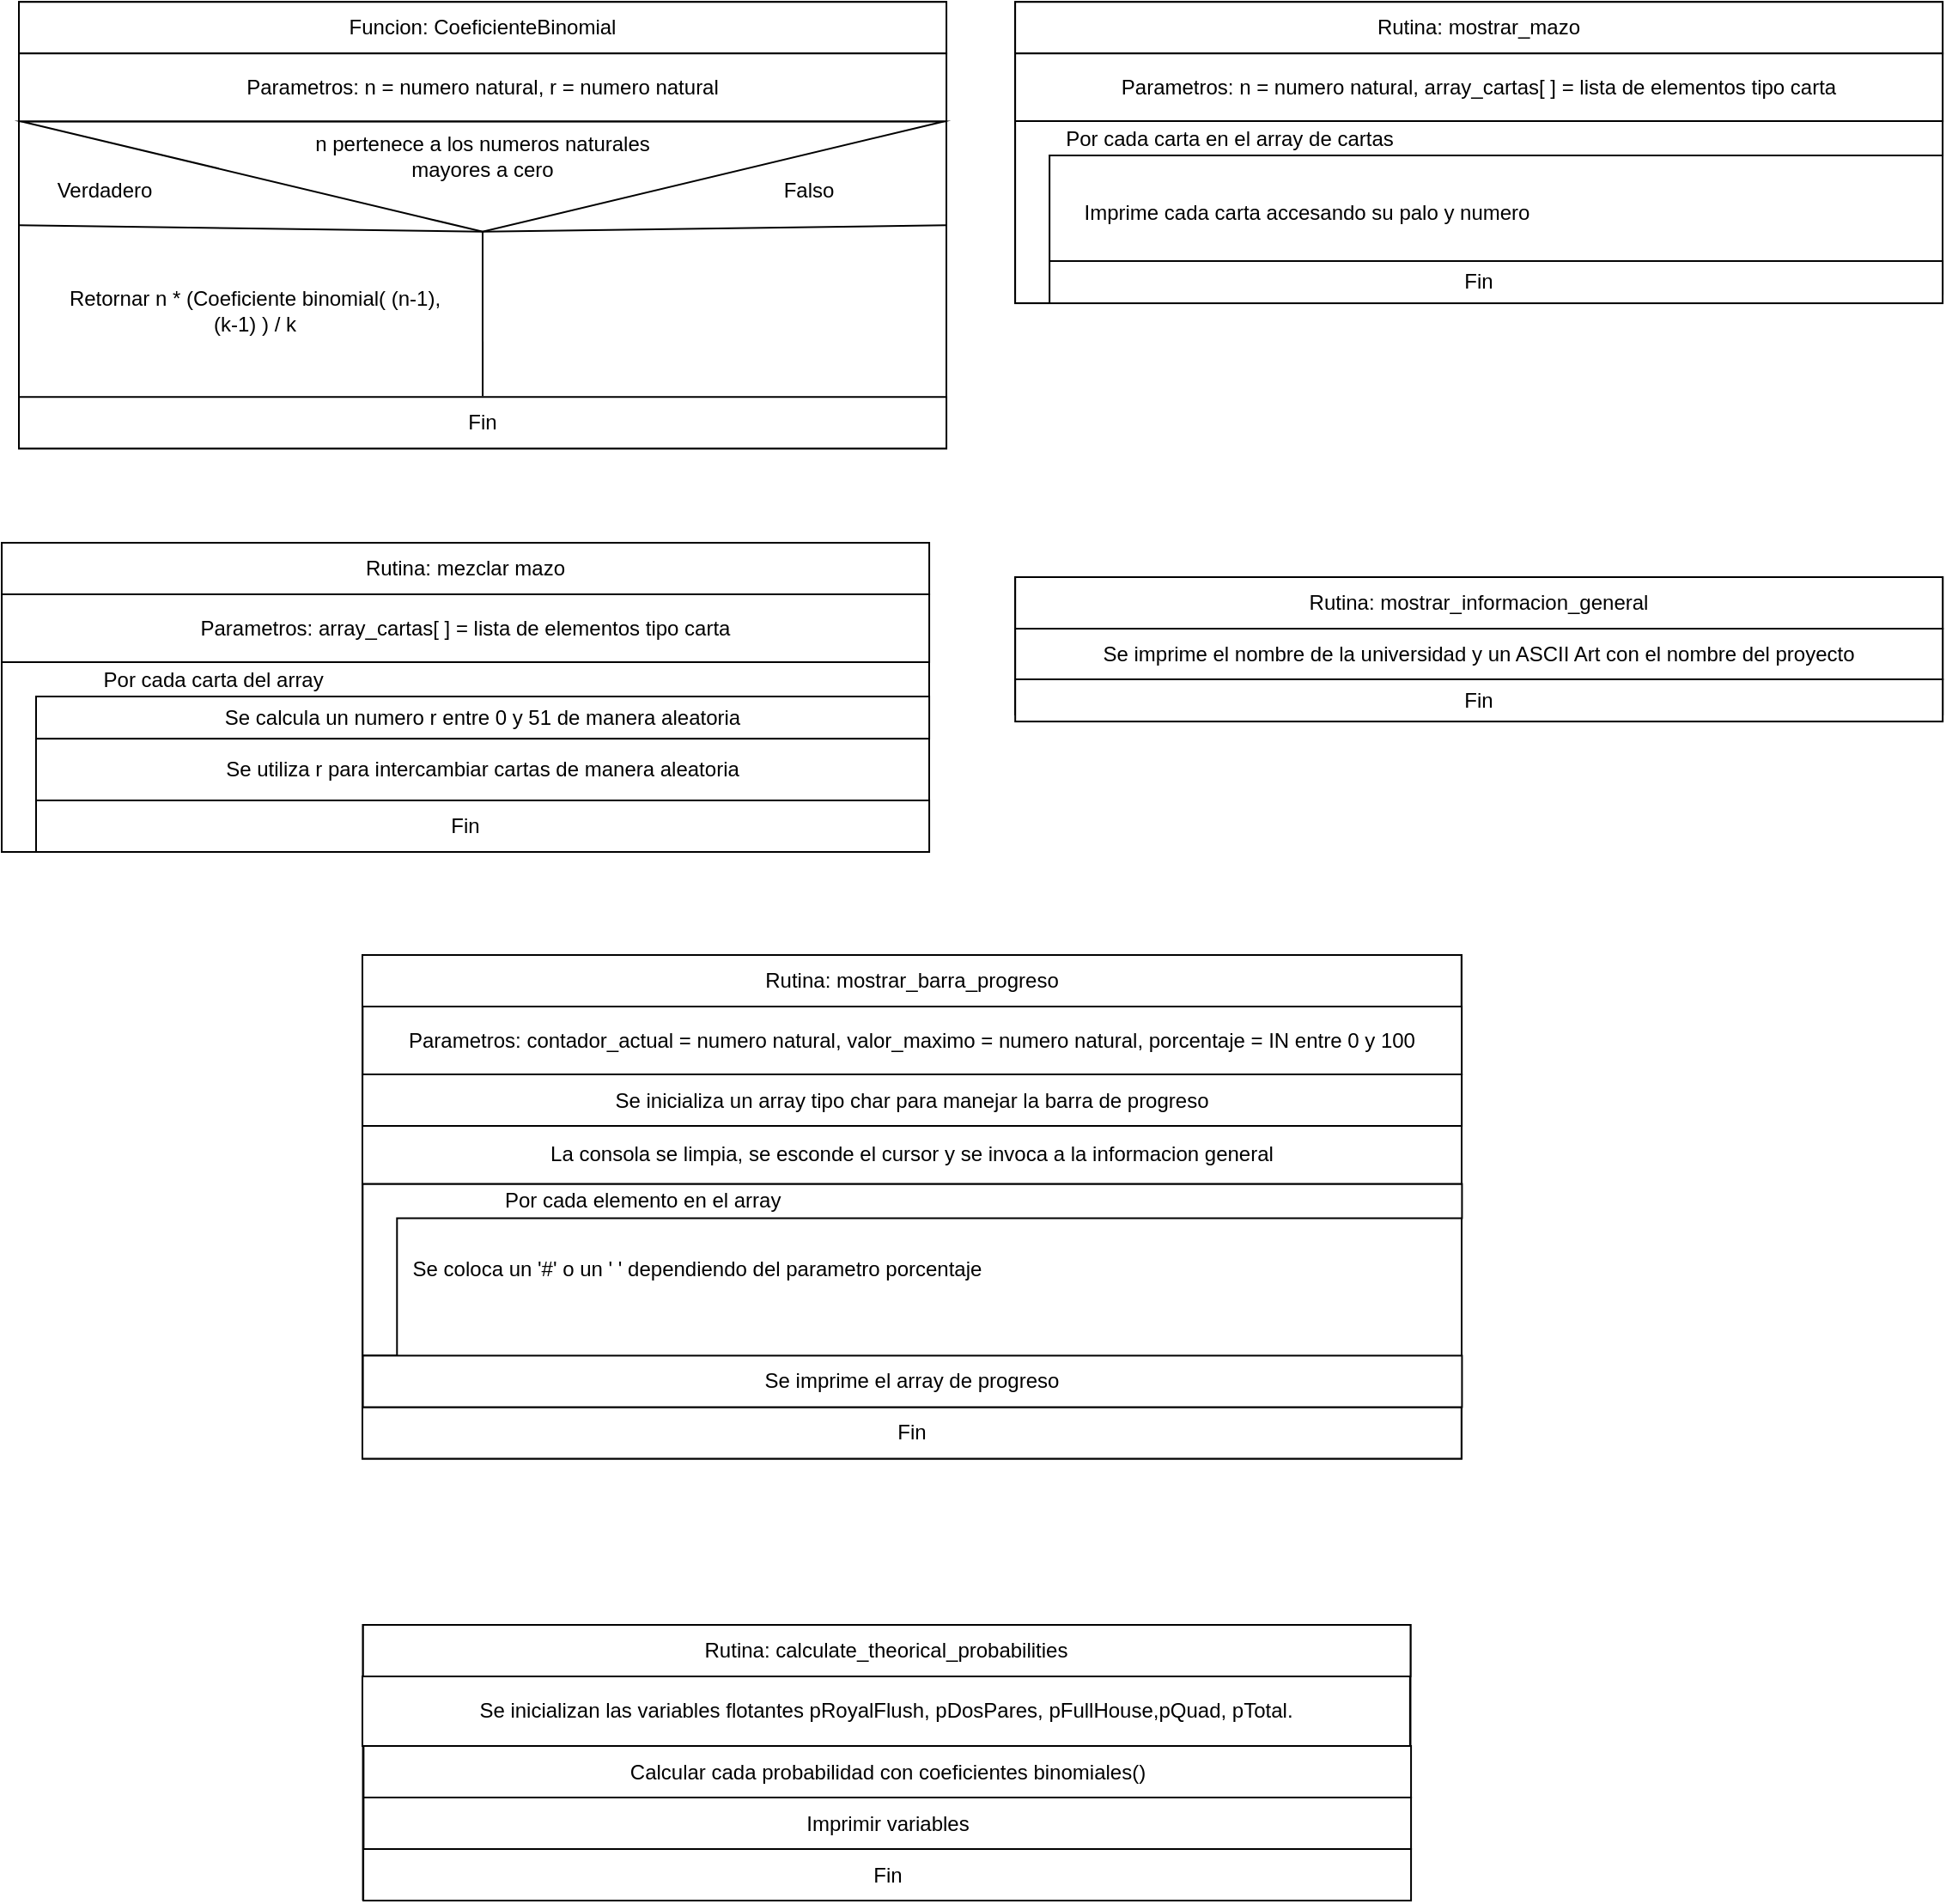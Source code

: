 <mxfile version="14.6.11" type="device" pages="2"><diagram id="0eQtMEpPPjjYKLgFw427" name="Page-1"><mxGraphModel dx="1385" dy="665" grid="1" gridSize="10" guides="1" tooltips="1" connect="1" arrows="1" fold="1" page="1" pageScale="1" pageWidth="1200" pageHeight="1920" math="0" shadow="0"><root><mxCell id="0"/><mxCell id="1" parent="0"/><mxCell id="Of4qqPIvgbqgmTCUpp_D-3" value="" style="rounded=0;whiteSpace=wrap;html=1;" parent="1" vertex="1"><mxGeometry x="60" y="75.12" width="540" height="260" as="geometry"/></mxCell><mxCell id="Of4qqPIvgbqgmTCUpp_D-5" value="" style="triangle;whiteSpace=wrap;html=1;rotation=90;" parent="1" vertex="1"><mxGeometry x="297.91" y="-91.64" width="64.18" height="536.9" as="geometry"/></mxCell><mxCell id="Of4qqPIvgbqgmTCUpp_D-6" value="Funcion: CoeficienteBinomial" style="rounded=0;whiteSpace=wrap;html=1;" parent="1" vertex="1"><mxGeometry x="60.03" y="75.12" width="540" height="30" as="geometry"/></mxCell><mxCell id="Of4qqPIvgbqgmTCUpp_D-7" value="Parametros: n = numero natural, r = numero natural" style="rounded=0;whiteSpace=wrap;html=1;" parent="1" vertex="1"><mxGeometry x="60.03" y="105.12" width="540" height="39.5" as="geometry"/></mxCell><mxCell id="Of4qqPIvgbqgmTCUpp_D-9" value="" style="endArrow=none;html=1;exitX=1;exitY=0.5;exitDx=0;exitDy=0;entryX=0;entryY=0.5;entryDx=0;entryDy=0;" parent="1" source="Of4qqPIvgbqgmTCUpp_D-5" target="Of4qqPIvgbqgmTCUpp_D-3" edge="1"><mxGeometry width="50" height="50" relative="1" as="geometry"><mxPoint x="130.03" y="294.62" as="sourcePoint"/><mxPoint x="180.03" y="244.62" as="targetPoint"/></mxGeometry></mxCell><mxCell id="Of4qqPIvgbqgmTCUpp_D-10" value="" style="endArrow=none;html=1;exitX=1;exitY=0.5;exitDx=0;exitDy=0;entryX=1;entryY=0.5;entryDx=0;entryDy=0;" parent="1" source="Of4qqPIvgbqgmTCUpp_D-5" target="Of4qqPIvgbqgmTCUpp_D-3" edge="1"><mxGeometry width="50" height="50" relative="1" as="geometry"><mxPoint x="548.03" y="254.66" as="sourcePoint"/><mxPoint x="560.03" y="192.62" as="targetPoint"/></mxGeometry></mxCell><mxCell id="Of4qqPIvgbqgmTCUpp_D-11" value="&lt;span style=&quot;background-color: rgb(255 , 255 , 255)&quot;&gt;n pertenece a los numeros naturales mayores a cero&lt;/span&gt;" style="text;html=1;strokeColor=none;fillColor=none;align=center;verticalAlign=middle;whiteSpace=wrap;rounded=0;" parent="1" vertex="1"><mxGeometry x="220.03" y="154.62" width="220" height="20" as="geometry"/></mxCell><mxCell id="Of4qqPIvgbqgmTCUpp_D-12" value="Verdadero" style="text;html=1;strokeColor=none;fillColor=none;align=center;verticalAlign=middle;whiteSpace=wrap;rounded=0;" parent="1" vertex="1"><mxGeometry x="90.03" y="174.62" width="40" height="20" as="geometry"/></mxCell><mxCell id="Of4qqPIvgbqgmTCUpp_D-13" value="Falso" style="text;html=1;strokeColor=none;fillColor=none;align=center;verticalAlign=middle;whiteSpace=wrap;rounded=0;" parent="1" vertex="1"><mxGeometry x="500.03" y="174.62" width="40" height="20" as="geometry"/></mxCell><mxCell id="Of4qqPIvgbqgmTCUpp_D-15" value="Fin" style="rounded=0;whiteSpace=wrap;html=1;" parent="1" vertex="1"><mxGeometry x="60.03" y="305.12" width="540" height="30" as="geometry"/></mxCell><mxCell id="Of4qqPIvgbqgmTCUpp_D-16" value="" style="endArrow=none;html=1;targetPerimeterSpacing=3;entryX=1;entryY=0.5;entryDx=0;entryDy=0;" parent="1" target="Of4qqPIvgbqgmTCUpp_D-5" edge="1"><mxGeometry width="50" height="50" relative="1" as="geometry"><mxPoint x="330.03" y="304.62" as="sourcePoint"/><mxPoint x="330.03" y="204.62" as="targetPoint"/></mxGeometry></mxCell><mxCell id="Of4qqPIvgbqgmTCUpp_D-19" value="Retornar n * (Coeficiente binomial( (n-1), (k-1) ) / k" style="text;html=1;strokeColor=none;fillColor=none;align=center;verticalAlign=middle;whiteSpace=wrap;rounded=0;" parent="1" vertex="1"><mxGeometry x="80.03" y="224.62" width="235" height="60" as="geometry"/></mxCell><mxCell id="Of4qqPIvgbqgmTCUpp_D-20" value="" style="rounded=0;whiteSpace=wrap;html=1;" parent="1" vertex="1"><mxGeometry x="640.03" y="75.12" width="540" height="170" as="geometry"/></mxCell><mxCell id="Of4qqPIvgbqgmTCUpp_D-22" value="Rutina: mostrar_mazo" style="rounded=0;whiteSpace=wrap;html=1;" parent="1" vertex="1"><mxGeometry x="640.06" y="75.12" width="540" height="30" as="geometry"/></mxCell><mxCell id="Of4qqPIvgbqgmTCUpp_D-23" value="Parametros: n = numero natural, array_cartas[ ] = lista de elementos tipo carta" style="rounded=0;whiteSpace=wrap;html=1;" parent="1" vertex="1"><mxGeometry x="640.06" y="105.12" width="540" height="39.5" as="geometry"/></mxCell><mxCell id="Of4qqPIvgbqgmTCUpp_D-29" value="Fin" style="rounded=0;whiteSpace=wrap;html=1;" parent="1" vertex="1"><mxGeometry x="640.06" y="225.98" width="540" height="24.57" as="geometry"/></mxCell><mxCell id="Of4qqPIvgbqgmTCUpp_D-34" value="" style="shape=corner;whiteSpace=wrap;html=1;" parent="1" vertex="1"><mxGeometry x="640.06" y="144.55" width="539.97" height="106" as="geometry"/></mxCell><mxCell id="Of4qqPIvgbqgmTCUpp_D-37" value="Por cada carta en el array de cartas" style="text;html=1;strokeColor=none;fillColor=none;align=center;verticalAlign=middle;whiteSpace=wrap;rounded=0;" parent="1" vertex="1"><mxGeometry x="640.03" y="144.62" width="250" height="20" as="geometry"/></mxCell><mxCell id="Of4qqPIvgbqgmTCUpp_D-38" value="Imprime cada carta accesando su palo y numero" style="text;html=1;strokeColor=none;fillColor=none;align=center;verticalAlign=middle;whiteSpace=wrap;rounded=0;" parent="1" vertex="1"><mxGeometry x="660.03" y="187.55" width="300" height="20" as="geometry"/></mxCell><mxCell id="Of4qqPIvgbqgmTCUpp_D-39" value="" style="rounded=0;whiteSpace=wrap;html=1;" parent="1" vertex="1"><mxGeometry x="50" y="390" width="540" height="160" as="geometry"/></mxCell><mxCell id="Of4qqPIvgbqgmTCUpp_D-40" value="Rutina: mezclar mazo" style="rounded=0;whiteSpace=wrap;html=1;" parent="1" vertex="1"><mxGeometry x="50.03" y="390" width="540" height="30" as="geometry"/></mxCell><mxCell id="Of4qqPIvgbqgmTCUpp_D-41" value="Parametros: array_cartas[ ] = lista de elementos tipo carta" style="rounded=0;whiteSpace=wrap;html=1;" parent="1" vertex="1"><mxGeometry x="50.03" y="420" width="540" height="39.5" as="geometry"/></mxCell><mxCell id="Of4qqPIvgbqgmTCUpp_D-42" value="Fin" style="rounded=0;whiteSpace=wrap;html=1;" parent="1" vertex="1"><mxGeometry x="50.03" y="540" width="540" height="30" as="geometry"/></mxCell><mxCell id="Of4qqPIvgbqgmTCUpp_D-43" value="" style="shape=corner;whiteSpace=wrap;html=1;" parent="1" vertex="1"><mxGeometry x="50" y="459.5" width="539.97" height="110.5" as="geometry"/></mxCell><mxCell id="Of4qqPIvgbqgmTCUpp_D-44" value="Por cada carta del array&amp;nbsp;" style="text;html=1;strokeColor=none;fillColor=none;align=center;verticalAlign=middle;whiteSpace=wrap;rounded=0;" parent="1" vertex="1"><mxGeometry x="50" y="459.5" width="250" height="20" as="geometry"/></mxCell><mxCell id="Of4qqPIvgbqgmTCUpp_D-46" value="Se calcula un numero r entre 0 y 51 de manera aleatoria" style="rounded=0;whiteSpace=wrap;html=1;" parent="1" vertex="1"><mxGeometry x="70" y="479.5" width="520.03" height="24.57" as="geometry"/></mxCell><mxCell id="Of4qqPIvgbqgmTCUpp_D-47" value="Se utiliza r para intercambiar cartas de manera aleatoria" style="rounded=0;whiteSpace=wrap;html=1;" parent="1" vertex="1"><mxGeometry x="69.97" y="504.07" width="520.03" height="35.93" as="geometry"/></mxCell><mxCell id="Of4qqPIvgbqgmTCUpp_D-48" value="" style="rounded=0;whiteSpace=wrap;html=1;" parent="1" vertex="1"><mxGeometry x="640.06" y="410" width="540" height="80" as="geometry"/></mxCell><mxCell id="Of4qqPIvgbqgmTCUpp_D-49" value="Rutina: mostrar_informacion_general" style="rounded=0;whiteSpace=wrap;html=1;" parent="1" vertex="1"><mxGeometry x="640.09" y="410" width="540" height="30" as="geometry"/></mxCell><mxCell id="Of4qqPIvgbqgmTCUpp_D-51" value="Fin" style="rounded=0;whiteSpace=wrap;html=1;" parent="1" vertex="1"><mxGeometry x="640.09" y="469.5" width="540" height="24.57" as="geometry"/></mxCell><mxCell id="Of4qqPIvgbqgmTCUpp_D-56" value="Se imprime el nombre de la universidad y un ASCII Art con el nombre del proyecto" style="rounded=0;whiteSpace=wrap;html=1;" parent="1" vertex="1"><mxGeometry x="640.09" y="440" width="540" height="29.5" as="geometry"/></mxCell><mxCell id="Of4qqPIvgbqgmTCUpp_D-58" value="" style="rounded=0;whiteSpace=wrap;html=1;" parent="1" vertex="1"><mxGeometry x="260.06" y="630" width="639.94" height="293.24" as="geometry"/></mxCell><mxCell id="Of4qqPIvgbqgmTCUpp_D-60" value="Rutina: mostrar_barra_progreso" style="rounded=0;whiteSpace=wrap;html=1;" parent="1" vertex="1"><mxGeometry x="260" y="630" width="639.91" height="30" as="geometry"/></mxCell><mxCell id="Of4qqPIvgbqgmTCUpp_D-61" value="Parametros: contador_actual = numero natural, valor_maximo = numero natural, porcentaje = IN entre 0 y 100" style="rounded=0;whiteSpace=wrap;html=1;" parent="1" vertex="1"><mxGeometry x="260.15" y="660" width="639.91" height="39.5" as="geometry"/></mxCell><mxCell id="Of4qqPIvgbqgmTCUpp_D-67" value="Fin" style="rounded=0;whiteSpace=wrap;html=1;" parent="1" vertex="1"><mxGeometry x="260" y="893.24" width="639.91" height="30" as="geometry"/></mxCell><mxCell id="Of4qqPIvgbqgmTCUpp_D-70" value="Se inicializa un array tipo char para manejar la barra de progreso" style="rounded=0;whiteSpace=wrap;html=1;" parent="1" vertex="1"><mxGeometry x="260.06" y="699.5" width="640" height="30" as="geometry"/></mxCell><mxCell id="Of4qqPIvgbqgmTCUpp_D-71" value="" style="shape=corner;whiteSpace=wrap;html=1;" parent="1" vertex="1"><mxGeometry x="260.15" y="763.24" width="640.06" height="100" as="geometry"/></mxCell><mxCell id="Of4qqPIvgbqgmTCUpp_D-72" value="La consola se limpia, se esconde el cursor y se invoca a la informacion general" style="rounded=0;whiteSpace=wrap;html=1;" parent="1" vertex="1"><mxGeometry x="260" y="729.5" width="640" height="33.74" as="geometry"/></mxCell><mxCell id="Of4qqPIvgbqgmTCUpp_D-75" value="Por cada elemento en el array&amp;nbsp;" style="text;html=1;strokeColor=none;fillColor=none;align=center;verticalAlign=middle;whiteSpace=wrap;rounded=0;" parent="1" vertex="1"><mxGeometry x="270" y="763.24" width="309.91" height="20" as="geometry"/></mxCell><mxCell id="Of4qqPIvgbqgmTCUpp_D-76" value="Se coloca un '#' o un ' ' dependiendo del parametro porcentaje" style="text;html=1;strokeColor=none;fillColor=none;align=center;verticalAlign=middle;whiteSpace=wrap;rounded=0;" parent="1" vertex="1"><mxGeometry x="280.09" y="803.24" width="350" height="20" as="geometry"/></mxCell><mxCell id="Of4qqPIvgbqgmTCUpp_D-77" value="Se imprime el array de progreso" style="rounded=0;whiteSpace=wrap;html=1;" parent="1" vertex="1"><mxGeometry x="260.3" y="863.24" width="639.91" height="30" as="geometry"/></mxCell><mxCell id="Of4qqPIvgbqgmTCUpp_D-78" value="" style="rounded=0;whiteSpace=wrap;html=1;" parent="1" vertex="1"><mxGeometry x="260.3" y="1020" width="609.94" height="160" as="geometry"/></mxCell><mxCell id="Of4qqPIvgbqgmTCUpp_D-79" value="Rutina: calculate_theorical_probabilities" style="rounded=0;whiteSpace=wrap;html=1;" parent="1" vertex="1"><mxGeometry x="260.39" y="1020" width="609.85" height="30" as="geometry"/></mxCell><mxCell id="Of4qqPIvgbqgmTCUpp_D-81" value="Fin" style="rounded=0;whiteSpace=wrap;html=1;" parent="1" vertex="1"><mxGeometry x="260.54" y="1150.5" width="610" height="30" as="geometry"/></mxCell><mxCell id="Of4qqPIvgbqgmTCUpp_D-82" value="Se inicializan las variables flotantes&amp;nbsp;pRoyalFlush, pDosPares, pFullHouse,pQuad, pTotal." style="rounded=0;whiteSpace=wrap;html=1;" parent="1" vertex="1"><mxGeometry x="260.0" y="1050" width="609.94" height="40.5" as="geometry"/></mxCell><mxCell id="Of4qqPIvgbqgmTCUpp_D-87" value="Calcular cada probabilidad con coeficientes binomiales()" style="rounded=0;whiteSpace=wrap;html=1;" parent="1" vertex="1"><mxGeometry x="260.69" y="1090.5" width="609.85" height="30" as="geometry"/></mxCell><mxCell id="Of4qqPIvgbqgmTCUpp_D-89" value="Imprimir variables" style="rounded=0;whiteSpace=wrap;html=1;" parent="1" vertex="1"><mxGeometry x="260.69" y="1120.5" width="609.85" height="30" as="geometry"/></mxCell></root></mxGraphModel></diagram><diagram id="aY9O3zv4okanQXX5yh_d" name="Page-2"><mxGraphModel dx="1146" dy="499" grid="1" gridSize="10" guides="1" tooltips="1" connect="1" arrows="1" fold="1" page="1" pageScale="1" pageWidth="1654" pageHeight="2336" math="0" shadow="0"><root><mxCell id="-avzmKehhFIHclhIVa5d-0"/><mxCell id="-avzmKehhFIHclhIVa5d-1" parent="-avzmKehhFIHclhIVa5d-0"/><mxCell id="RZ5U8-aHzBaeEGHQs21c-0" value="" style="rounded=0;whiteSpace=wrap;html=1;" vertex="1" parent="-avzmKehhFIHclhIVa5d-1"><mxGeometry x="50" y="390" width="540" height="260" as="geometry"/></mxCell><mxCell id="RZ5U8-aHzBaeEGHQs21c-1" value="Función: determinarN" style="rounded=0;whiteSpace=wrap;html=1;" vertex="1" parent="-avzmKehhFIHclhIVa5d-1"><mxGeometry x="50.03" y="390" width="540" height="30" as="geometry"/></mxCell><mxCell id="RZ5U8-aHzBaeEGHQs21c-2" value="Se inicializan las variables flotantes NRoyalFlush, NDosPares, NFullHouse,NQuad&lt;br&gt;llamando a coficienteBinomial() para cada uno." style="rounded=0;whiteSpace=wrap;html=1;" vertex="1" parent="-avzmKehhFIHclhIVa5d-1"><mxGeometry x="50.03" y="420" width="540" height="39.5" as="geometry"/></mxCell><mxCell id="RZ5U8-aHzBaeEGHQs21c-3" value="Fin" style="rounded=0;whiteSpace=wrap;html=1;" vertex="1" parent="-avzmKehhFIHclhIVa5d-1"><mxGeometry x="70.04" y="760" width="520" height="30" as="geometry"/></mxCell><mxCell id="RZ5U8-aHzBaeEGHQs21c-4" value="" style="shape=corner;whiteSpace=wrap;html=1;" vertex="1" parent="-avzmKehhFIHclhIVa5d-1"><mxGeometry x="50" y="538.5" width="540.03" height="251.5" as="geometry"/></mxCell><mxCell id="RZ5U8-aHzBaeEGHQs21c-5" value="Por cada posición del array&amp;nbsp;" style="text;html=1;strokeColor=none;fillColor=none;align=center;verticalAlign=middle;whiteSpace=wrap;rounded=0;" vertex="1" parent="-avzmKehhFIHclhIVa5d-1"><mxGeometry x="39.97" y="540" width="250" height="20" as="geometry"/></mxCell><mxCell id="RZ5U8-aHzBaeEGHQs21c-7" value="" style="rounded=0;whiteSpace=wrap;html=1;" vertex="1" parent="-avzmKehhFIHclhIVa5d-1"><mxGeometry x="70.01" y="650" width="520.03" height="80" as="geometry"/></mxCell><mxCell id="_2jUuGBmOmVjw_7zwpYv-0" value="&lt;div&gt;&amp;nbsp;array float Nmuestra[4] , variable&amp;nbsp;&lt;span&gt;int mayor = 0;&lt;/span&gt;&lt;/div&gt;" style="rounded=0;whiteSpace=wrap;html=1;" vertex="1" parent="-avzmKehhFIHclhIVa5d-1"><mxGeometry x="50" y="459.5" width="540" height="39.5" as="geometry"/></mxCell><mxCell id="4a7Se6f4kYzQaH12a9yB-0" value="Llenar Nmuestra con las variables flotantes" style="rounded=0;whiteSpace=wrap;html=1;" vertex="1" parent="-avzmKehhFIHclhIVa5d-1"><mxGeometry x="50.03" y="499" width="540" height="39.5" as="geometry"/></mxCell><mxCell id="Q8csKQJietgucMNR03RN-12" value="" style="triangle;whiteSpace=wrap;html=1;rotation=90;" vertex="1" parent="-avzmKehhFIHclhIVa5d-1"><mxGeometry x="281.72" y="345.16" width="93.44" height="518.74" as="geometry"/></mxCell><mxCell id="Q8csKQJietgucMNR03RN-14" value="&lt;span style=&quot;background-color: rgb(255 , 255 , 255)&quot;&gt;Si Nmuestra[i]&amp;gt;mayor&lt;/span&gt;" style="text;html=1;strokeColor=none;fillColor=none;align=center;verticalAlign=middle;whiteSpace=wrap;rounded=0;" vertex="1" parent="-avzmKehhFIHclhIVa5d-1"><mxGeometry x="230" y="570" width="220" height="20" as="geometry"/></mxCell><mxCell id="Q8csKQJietgucMNR03RN-16" value="Falso" style="text;html=1;strokeColor=none;fillColor=none;align=center;verticalAlign=middle;whiteSpace=wrap;rounded=0;" vertex="1" parent="-avzmKehhFIHclhIVa5d-1"><mxGeometry x="500.03" y="620" width="40" height="20" as="geometry"/></mxCell><mxCell id="Q8csKQJietgucMNR03RN-17" value="Verdadero" style="text;html=1;strokeColor=none;fillColor=none;align=center;verticalAlign=middle;whiteSpace=wrap;rounded=0;" vertex="1" parent="-avzmKehhFIHclhIVa5d-1"><mxGeometry x="110" y="620" width="40" height="20" as="geometry"/></mxCell><mxCell id="Q8csKQJietgucMNR03RN-20" value="" style="endArrow=none;html=1;targetPerimeterSpacing=3;entryX=1;entryY=0.5;entryDx=0;entryDy=0;" edge="1" parent="-avzmKehhFIHclhIVa5d-1"><mxGeometry width="50" height="50" relative="1" as="geometry"><mxPoint x="330" y="730" as="sourcePoint"/><mxPoint x="329.66" y="650.0" as="targetPoint"/></mxGeometry></mxCell><mxCell id="Q8csKQJietgucMNR03RN-21" value="mayor = Nmuestra[i]" style="text;html=1;strokeColor=none;fillColor=none;align=center;verticalAlign=middle;whiteSpace=wrap;rounded=0;" vertex="1" parent="-avzmKehhFIHclhIVa5d-1"><mxGeometry x="110" y="690" width="130" height="20" as="geometry"/></mxCell><mxCell id="Q8csKQJietgucMNR03RN-22" value="Retorna mayor" style="rounded=0;whiteSpace=wrap;html=1;" vertex="1" parent="-avzmKehhFIHclhIVa5d-1"><mxGeometry x="70.04" y="730" width="520" height="30" as="geometry"/></mxCell><mxCell id="GSfjYJ8YRgDmtXdt1AxO-0" value="" style="rounded=0;whiteSpace=wrap;html=1;" vertex="1" parent="-avzmKehhFIHclhIVa5d-1"><mxGeometry x="630" y="390" width="540" height="150" as="geometry"/></mxCell><mxCell id="GSfjYJ8YRgDmtXdt1AxO-1" value="Función: determinarM" style="rounded=0;whiteSpace=wrap;html=1;" vertex="1" parent="-avzmKehhFIHclhIVa5d-1"><mxGeometry x="630.03" y="390" width="540" height="30" as="geometry"/></mxCell><mxCell id="GSfjYJ8YRgDmtXdt1AxO-2" value="Fin" style="rounded=0;whiteSpace=wrap;html=1;" vertex="1" parent="-avzmKehhFIHclhIVa5d-1"><mxGeometry x="630.03" y="510" width="540" height="30" as="geometry"/></mxCell><mxCell id="GSfjYJ8YRgDmtXdt1AxO-3" value="Constantes flotantes&amp;nbsp;zAlfaMedios,estimacionPQ,radio" style="rounded=0;whiteSpace=wrap;html=1;" vertex="1" parent="-avzmKehhFIHclhIVa5d-1"><mxGeometry x="630.03" y="420" width="540" height="29.5" as="geometry"/></mxCell><mxCell id="GSfjYJ8YRgDmtXdt1AxO-4" value="Calcular&amp;nbsp;n = pow((zAlfaMedios*sqrt(estimacionPQ))/radio,2)" style="rounded=0;whiteSpace=wrap;html=1;" vertex="1" parent="-avzmKehhFIHclhIVa5d-1"><mxGeometry x="630" y="449.5" width="540" height="30" as="geometry"/></mxCell><mxCell id="GSfjYJ8YRgDmtXdt1AxO-5" value="Retornar n" style="rounded=0;whiteSpace=wrap;html=1;" vertex="1" parent="-avzmKehhFIHclhIVa5d-1"><mxGeometry x="630" y="479.5" width="540" height="30" as="geometry"/></mxCell></root></mxGraphModel></diagram></mxfile>